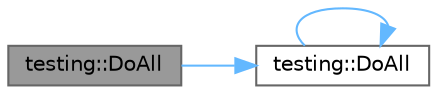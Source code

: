 digraph "testing::DoAll"
{
 // LATEX_PDF_SIZE
  bgcolor="transparent";
  edge [fontname=Helvetica,fontsize=10,labelfontname=Helvetica,labelfontsize=10];
  node [fontname=Helvetica,fontsize=10,shape=box,height=0.2,width=0.4];
  rankdir="LR";
  Node1 [id="Node000001",label="testing::DoAll",height=0.2,width=0.4,color="gray40", fillcolor="grey60", style="filled", fontcolor="black",tooltip=" "];
  Node1 -> Node2 [id="edge1_Node000001_Node000002",color="steelblue1",style="solid",tooltip=" "];
  Node2 [id="Node000002",label="testing::DoAll",height=0.2,width=0.4,color="grey40", fillcolor="white", style="filled",URL="$namespacetesting.html#ac62fda1de6691ef8954746c05cf9e912",tooltip=" "];
  Node2 -> Node2 [id="edge2_Node000002_Node000002",color="steelblue1",style="solid",tooltip=" "];
}
